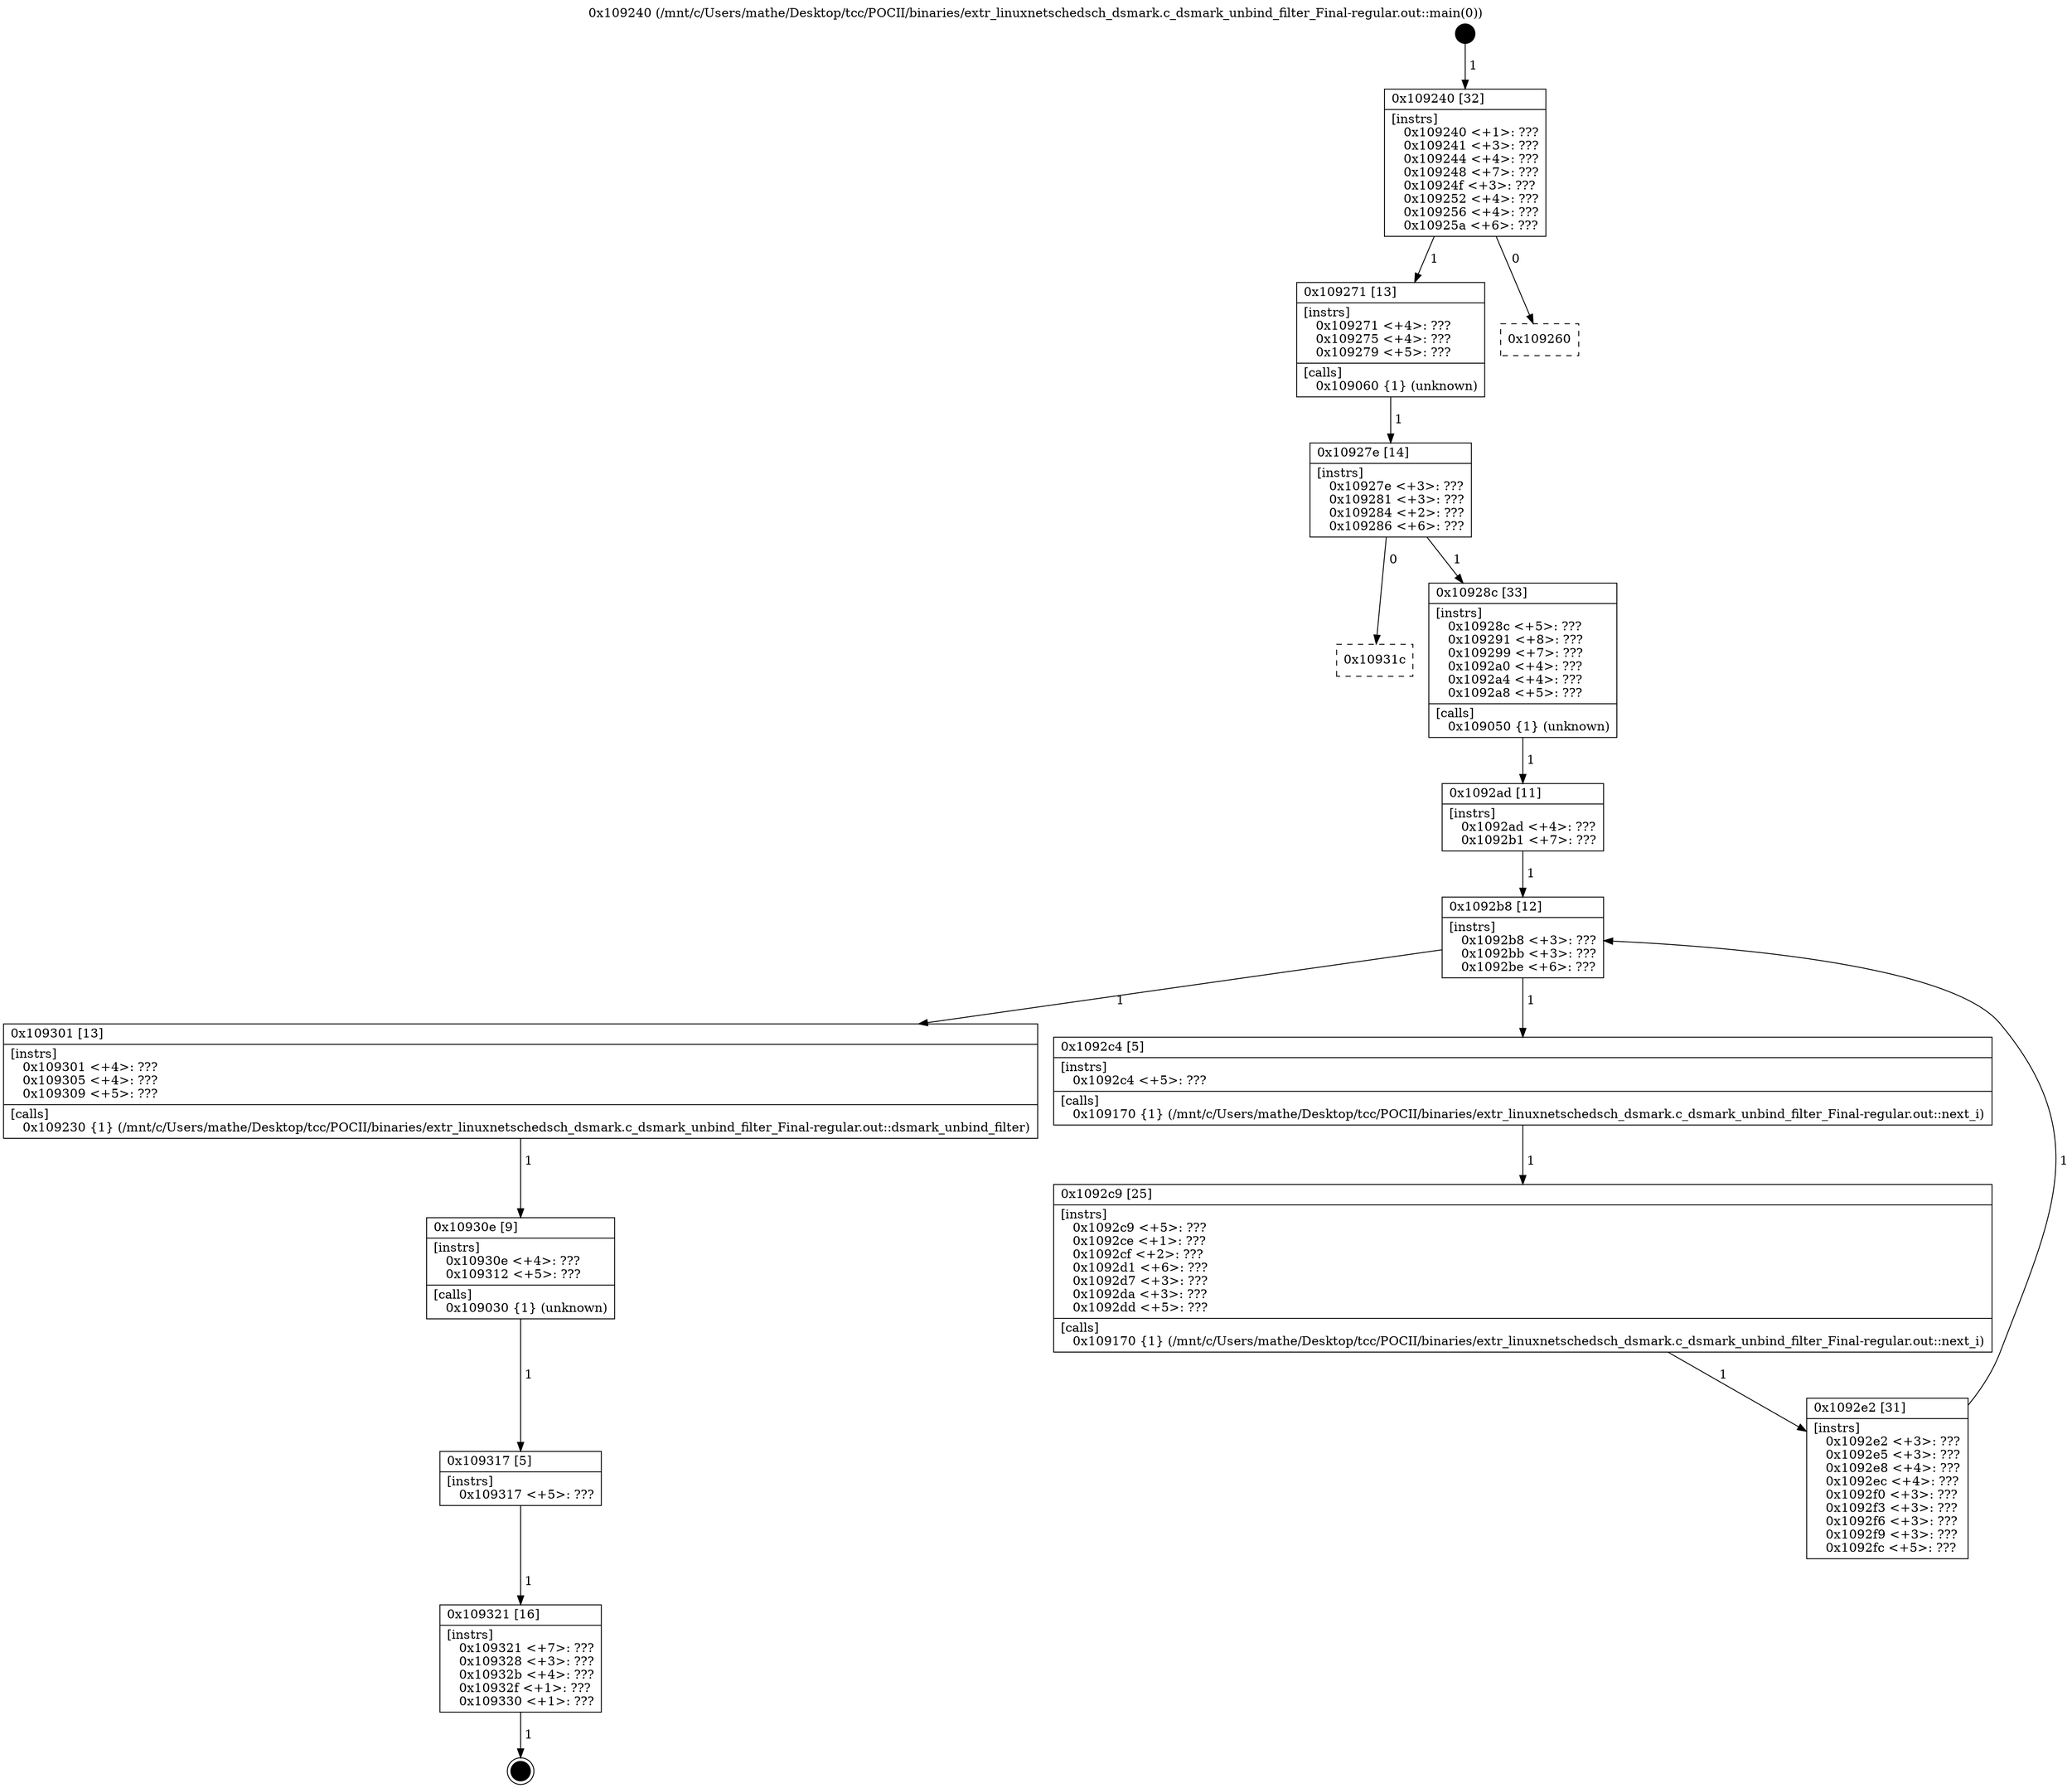 digraph "0x109240" {
  label = "0x109240 (/mnt/c/Users/mathe/Desktop/tcc/POCII/binaries/extr_linuxnetschedsch_dsmark.c_dsmark_unbind_filter_Final-regular.out::main(0))"
  labelloc = "t"
  node[shape=record]

  Entry [label="",width=0.3,height=0.3,shape=circle,fillcolor=black,style=filled]
  "0x109240" [label="{
     0x109240 [32]\l
     | [instrs]\l
     &nbsp;&nbsp;0x109240 \<+1\>: ???\l
     &nbsp;&nbsp;0x109241 \<+3\>: ???\l
     &nbsp;&nbsp;0x109244 \<+4\>: ???\l
     &nbsp;&nbsp;0x109248 \<+7\>: ???\l
     &nbsp;&nbsp;0x10924f \<+3\>: ???\l
     &nbsp;&nbsp;0x109252 \<+4\>: ???\l
     &nbsp;&nbsp;0x109256 \<+4\>: ???\l
     &nbsp;&nbsp;0x10925a \<+6\>: ???\l
  }"]
  "0x109271" [label="{
     0x109271 [13]\l
     | [instrs]\l
     &nbsp;&nbsp;0x109271 \<+4\>: ???\l
     &nbsp;&nbsp;0x109275 \<+4\>: ???\l
     &nbsp;&nbsp;0x109279 \<+5\>: ???\l
     | [calls]\l
     &nbsp;&nbsp;0x109060 \{1\} (unknown)\l
  }"]
  "0x109260" [label="{
     0x109260\l
  }", style=dashed]
  "0x10927e" [label="{
     0x10927e [14]\l
     | [instrs]\l
     &nbsp;&nbsp;0x10927e \<+3\>: ???\l
     &nbsp;&nbsp;0x109281 \<+3\>: ???\l
     &nbsp;&nbsp;0x109284 \<+2\>: ???\l
     &nbsp;&nbsp;0x109286 \<+6\>: ???\l
  }"]
  "0x10931c" [label="{
     0x10931c\l
  }", style=dashed]
  "0x10928c" [label="{
     0x10928c [33]\l
     | [instrs]\l
     &nbsp;&nbsp;0x10928c \<+5\>: ???\l
     &nbsp;&nbsp;0x109291 \<+8\>: ???\l
     &nbsp;&nbsp;0x109299 \<+7\>: ???\l
     &nbsp;&nbsp;0x1092a0 \<+4\>: ???\l
     &nbsp;&nbsp;0x1092a4 \<+4\>: ???\l
     &nbsp;&nbsp;0x1092a8 \<+5\>: ???\l
     | [calls]\l
     &nbsp;&nbsp;0x109050 \{1\} (unknown)\l
  }"]
  Exit [label="",width=0.3,height=0.3,shape=circle,fillcolor=black,style=filled,peripheries=2]
  "0x1092b8" [label="{
     0x1092b8 [12]\l
     | [instrs]\l
     &nbsp;&nbsp;0x1092b8 \<+3\>: ???\l
     &nbsp;&nbsp;0x1092bb \<+3\>: ???\l
     &nbsp;&nbsp;0x1092be \<+6\>: ???\l
  }"]
  "0x109301" [label="{
     0x109301 [13]\l
     | [instrs]\l
     &nbsp;&nbsp;0x109301 \<+4\>: ???\l
     &nbsp;&nbsp;0x109305 \<+4\>: ???\l
     &nbsp;&nbsp;0x109309 \<+5\>: ???\l
     | [calls]\l
     &nbsp;&nbsp;0x109230 \{1\} (/mnt/c/Users/mathe/Desktop/tcc/POCII/binaries/extr_linuxnetschedsch_dsmark.c_dsmark_unbind_filter_Final-regular.out::dsmark_unbind_filter)\l
  }"]
  "0x1092c4" [label="{
     0x1092c4 [5]\l
     | [instrs]\l
     &nbsp;&nbsp;0x1092c4 \<+5\>: ???\l
     | [calls]\l
     &nbsp;&nbsp;0x109170 \{1\} (/mnt/c/Users/mathe/Desktop/tcc/POCII/binaries/extr_linuxnetschedsch_dsmark.c_dsmark_unbind_filter_Final-regular.out::next_i)\l
  }"]
  "0x1092c9" [label="{
     0x1092c9 [25]\l
     | [instrs]\l
     &nbsp;&nbsp;0x1092c9 \<+5\>: ???\l
     &nbsp;&nbsp;0x1092ce \<+1\>: ???\l
     &nbsp;&nbsp;0x1092cf \<+2\>: ???\l
     &nbsp;&nbsp;0x1092d1 \<+6\>: ???\l
     &nbsp;&nbsp;0x1092d7 \<+3\>: ???\l
     &nbsp;&nbsp;0x1092da \<+3\>: ???\l
     &nbsp;&nbsp;0x1092dd \<+5\>: ???\l
     | [calls]\l
     &nbsp;&nbsp;0x109170 \{1\} (/mnt/c/Users/mathe/Desktop/tcc/POCII/binaries/extr_linuxnetschedsch_dsmark.c_dsmark_unbind_filter_Final-regular.out::next_i)\l
  }"]
  "0x1092e2" [label="{
     0x1092e2 [31]\l
     | [instrs]\l
     &nbsp;&nbsp;0x1092e2 \<+3\>: ???\l
     &nbsp;&nbsp;0x1092e5 \<+3\>: ???\l
     &nbsp;&nbsp;0x1092e8 \<+4\>: ???\l
     &nbsp;&nbsp;0x1092ec \<+4\>: ???\l
     &nbsp;&nbsp;0x1092f0 \<+3\>: ???\l
     &nbsp;&nbsp;0x1092f3 \<+3\>: ???\l
     &nbsp;&nbsp;0x1092f6 \<+3\>: ???\l
     &nbsp;&nbsp;0x1092f9 \<+3\>: ???\l
     &nbsp;&nbsp;0x1092fc \<+5\>: ???\l
  }"]
  "0x1092ad" [label="{
     0x1092ad [11]\l
     | [instrs]\l
     &nbsp;&nbsp;0x1092ad \<+4\>: ???\l
     &nbsp;&nbsp;0x1092b1 \<+7\>: ???\l
  }"]
  "0x10930e" [label="{
     0x10930e [9]\l
     | [instrs]\l
     &nbsp;&nbsp;0x10930e \<+4\>: ???\l
     &nbsp;&nbsp;0x109312 \<+5\>: ???\l
     | [calls]\l
     &nbsp;&nbsp;0x109030 \{1\} (unknown)\l
  }"]
  "0x109317" [label="{
     0x109317 [5]\l
     | [instrs]\l
     &nbsp;&nbsp;0x109317 \<+5\>: ???\l
  }"]
  "0x109321" [label="{
     0x109321 [16]\l
     | [instrs]\l
     &nbsp;&nbsp;0x109321 \<+7\>: ???\l
     &nbsp;&nbsp;0x109328 \<+3\>: ???\l
     &nbsp;&nbsp;0x10932b \<+4\>: ???\l
     &nbsp;&nbsp;0x10932f \<+1\>: ???\l
     &nbsp;&nbsp;0x109330 \<+1\>: ???\l
  }"]
  Entry -> "0x109240" [label=" 1"]
  "0x109240" -> "0x109271" [label=" 1"]
  "0x109240" -> "0x109260" [label=" 0"]
  "0x109271" -> "0x10927e" [label=" 1"]
  "0x10927e" -> "0x10931c" [label=" 0"]
  "0x10927e" -> "0x10928c" [label=" 1"]
  "0x109321" -> Exit [label=" 1"]
  "0x10928c" -> "0x1092ad" [label=" 1"]
  "0x1092b8" -> "0x109301" [label=" 1"]
  "0x1092b8" -> "0x1092c4" [label=" 1"]
  "0x1092c4" -> "0x1092c9" [label=" 1"]
  "0x1092c9" -> "0x1092e2" [label=" 1"]
  "0x1092ad" -> "0x1092b8" [label=" 1"]
  "0x1092e2" -> "0x1092b8" [label=" 1"]
  "0x109301" -> "0x10930e" [label=" 1"]
  "0x10930e" -> "0x109317" [label=" 1"]
  "0x109317" -> "0x109321" [label=" 1"]
}
